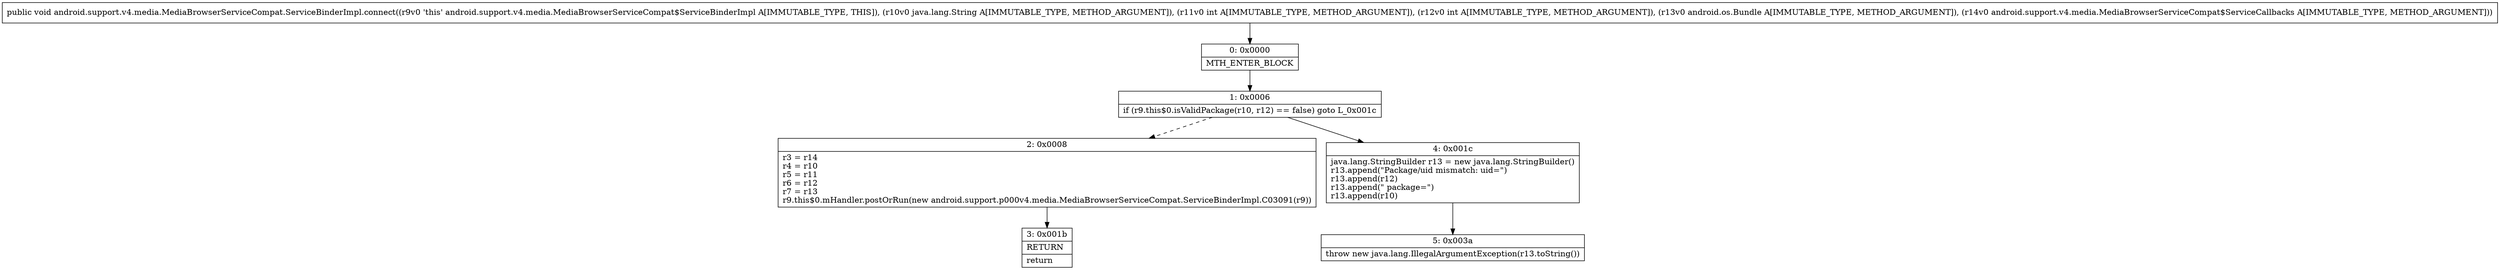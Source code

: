digraph "CFG forandroid.support.v4.media.MediaBrowserServiceCompat.ServiceBinderImpl.connect(Ljava\/lang\/String;IILandroid\/os\/Bundle;Landroid\/support\/v4\/media\/MediaBrowserServiceCompat$ServiceCallbacks;)V" {
Node_0 [shape=record,label="{0\:\ 0x0000|MTH_ENTER_BLOCK\l}"];
Node_1 [shape=record,label="{1\:\ 0x0006|if (r9.this$0.isValidPackage(r10, r12) == false) goto L_0x001c\l}"];
Node_2 [shape=record,label="{2\:\ 0x0008|r3 = r14\lr4 = r10\lr5 = r11\lr6 = r12\lr7 = r13\lr9.this$0.mHandler.postOrRun(new android.support.p000v4.media.MediaBrowserServiceCompat.ServiceBinderImpl.C03091(r9))\l}"];
Node_3 [shape=record,label="{3\:\ 0x001b|RETURN\l|return\l}"];
Node_4 [shape=record,label="{4\:\ 0x001c|java.lang.StringBuilder r13 = new java.lang.StringBuilder()\lr13.append(\"Package\/uid mismatch: uid=\")\lr13.append(r12)\lr13.append(\" package=\")\lr13.append(r10)\l}"];
Node_5 [shape=record,label="{5\:\ 0x003a|throw new java.lang.IllegalArgumentException(r13.toString())\l}"];
MethodNode[shape=record,label="{public void android.support.v4.media.MediaBrowserServiceCompat.ServiceBinderImpl.connect((r9v0 'this' android.support.v4.media.MediaBrowserServiceCompat$ServiceBinderImpl A[IMMUTABLE_TYPE, THIS]), (r10v0 java.lang.String A[IMMUTABLE_TYPE, METHOD_ARGUMENT]), (r11v0 int A[IMMUTABLE_TYPE, METHOD_ARGUMENT]), (r12v0 int A[IMMUTABLE_TYPE, METHOD_ARGUMENT]), (r13v0 android.os.Bundle A[IMMUTABLE_TYPE, METHOD_ARGUMENT]), (r14v0 android.support.v4.media.MediaBrowserServiceCompat$ServiceCallbacks A[IMMUTABLE_TYPE, METHOD_ARGUMENT])) }"];
MethodNode -> Node_0;
Node_0 -> Node_1;
Node_1 -> Node_2[style=dashed];
Node_1 -> Node_4;
Node_2 -> Node_3;
Node_4 -> Node_5;
}

